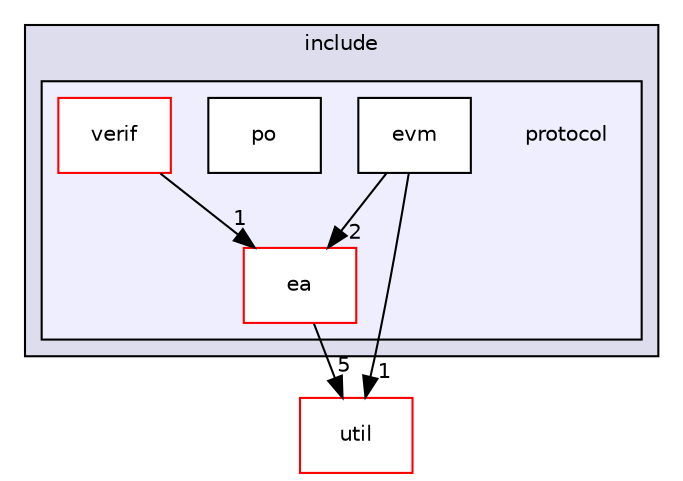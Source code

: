 digraph "include/protocol" {
  compound=true
  node [ fontsize="10", fontname="Helvetica"];
  edge [ labelfontsize="10", labelfontname="Helvetica"];
  subgraph clusterdir_d44c64559bbebec7f509842c48db8b23 {
    graph [ bgcolor="#ddddee", pencolor="black", label="include" fontname="Helvetica", fontsize="10", URL="dir_d44c64559bbebec7f509842c48db8b23.html"]
  subgraph clusterdir_a8708a1af961f7c156ece11d71cb1b13 {
    graph [ bgcolor="#eeeeff", pencolor="black", label="" URL="dir_a8708a1af961f7c156ece11d71cb1b13.html"];
    dir_a8708a1af961f7c156ece11d71cb1b13 [shape=plaintext label="protocol"];
    dir_acd03ab7931d467c93ed24c14f991f7e [shape=box label="ea" color="red" fillcolor="white" style="filled" URL="dir_acd03ab7931d467c93ed24c14f991f7e.html"];
    dir_0f5e4892eb6071b0f00d3e1e8e63bc66 [shape=box label="evm" color="black" fillcolor="white" style="filled" URL="dir_0f5e4892eb6071b0f00d3e1e8e63bc66.html"];
    dir_6843feab5c121b68b28e3e3e3f8f12c1 [shape=box label="po" color="black" fillcolor="white" style="filled" URL="dir_6843feab5c121b68b28e3e3e3f8f12c1.html"];
    dir_903a402d1312bee96c7c1c6dba3107b6 [shape=box label="verif" color="red" fillcolor="white" style="filled" URL="dir_903a402d1312bee96c7c1c6dba3107b6.html"];
  }
  }
  dir_586ad3c2f85d776b984733890d824e3e [shape=box label="util" fillcolor="white" style="filled" color="red" URL="dir_586ad3c2f85d776b984733890d824e3e.html"];
  dir_acd03ab7931d467c93ed24c14f991f7e->dir_586ad3c2f85d776b984733890d824e3e [headlabel="5", labeldistance=1.5 headhref="dir_000003_000012.html"];
  dir_903a402d1312bee96c7c1c6dba3107b6->dir_acd03ab7931d467c93ed24c14f991f7e [headlabel="1", labeldistance=1.5 headhref="dir_000007_000003.html"];
  dir_0f5e4892eb6071b0f00d3e1e8e63bc66->dir_acd03ab7931d467c93ed24c14f991f7e [headlabel="2", labeldistance=1.5 headhref="dir_000005_000003.html"];
  dir_0f5e4892eb6071b0f00d3e1e8e63bc66->dir_586ad3c2f85d776b984733890d824e3e [headlabel="1", labeldistance=1.5 headhref="dir_000005_000012.html"];
}
